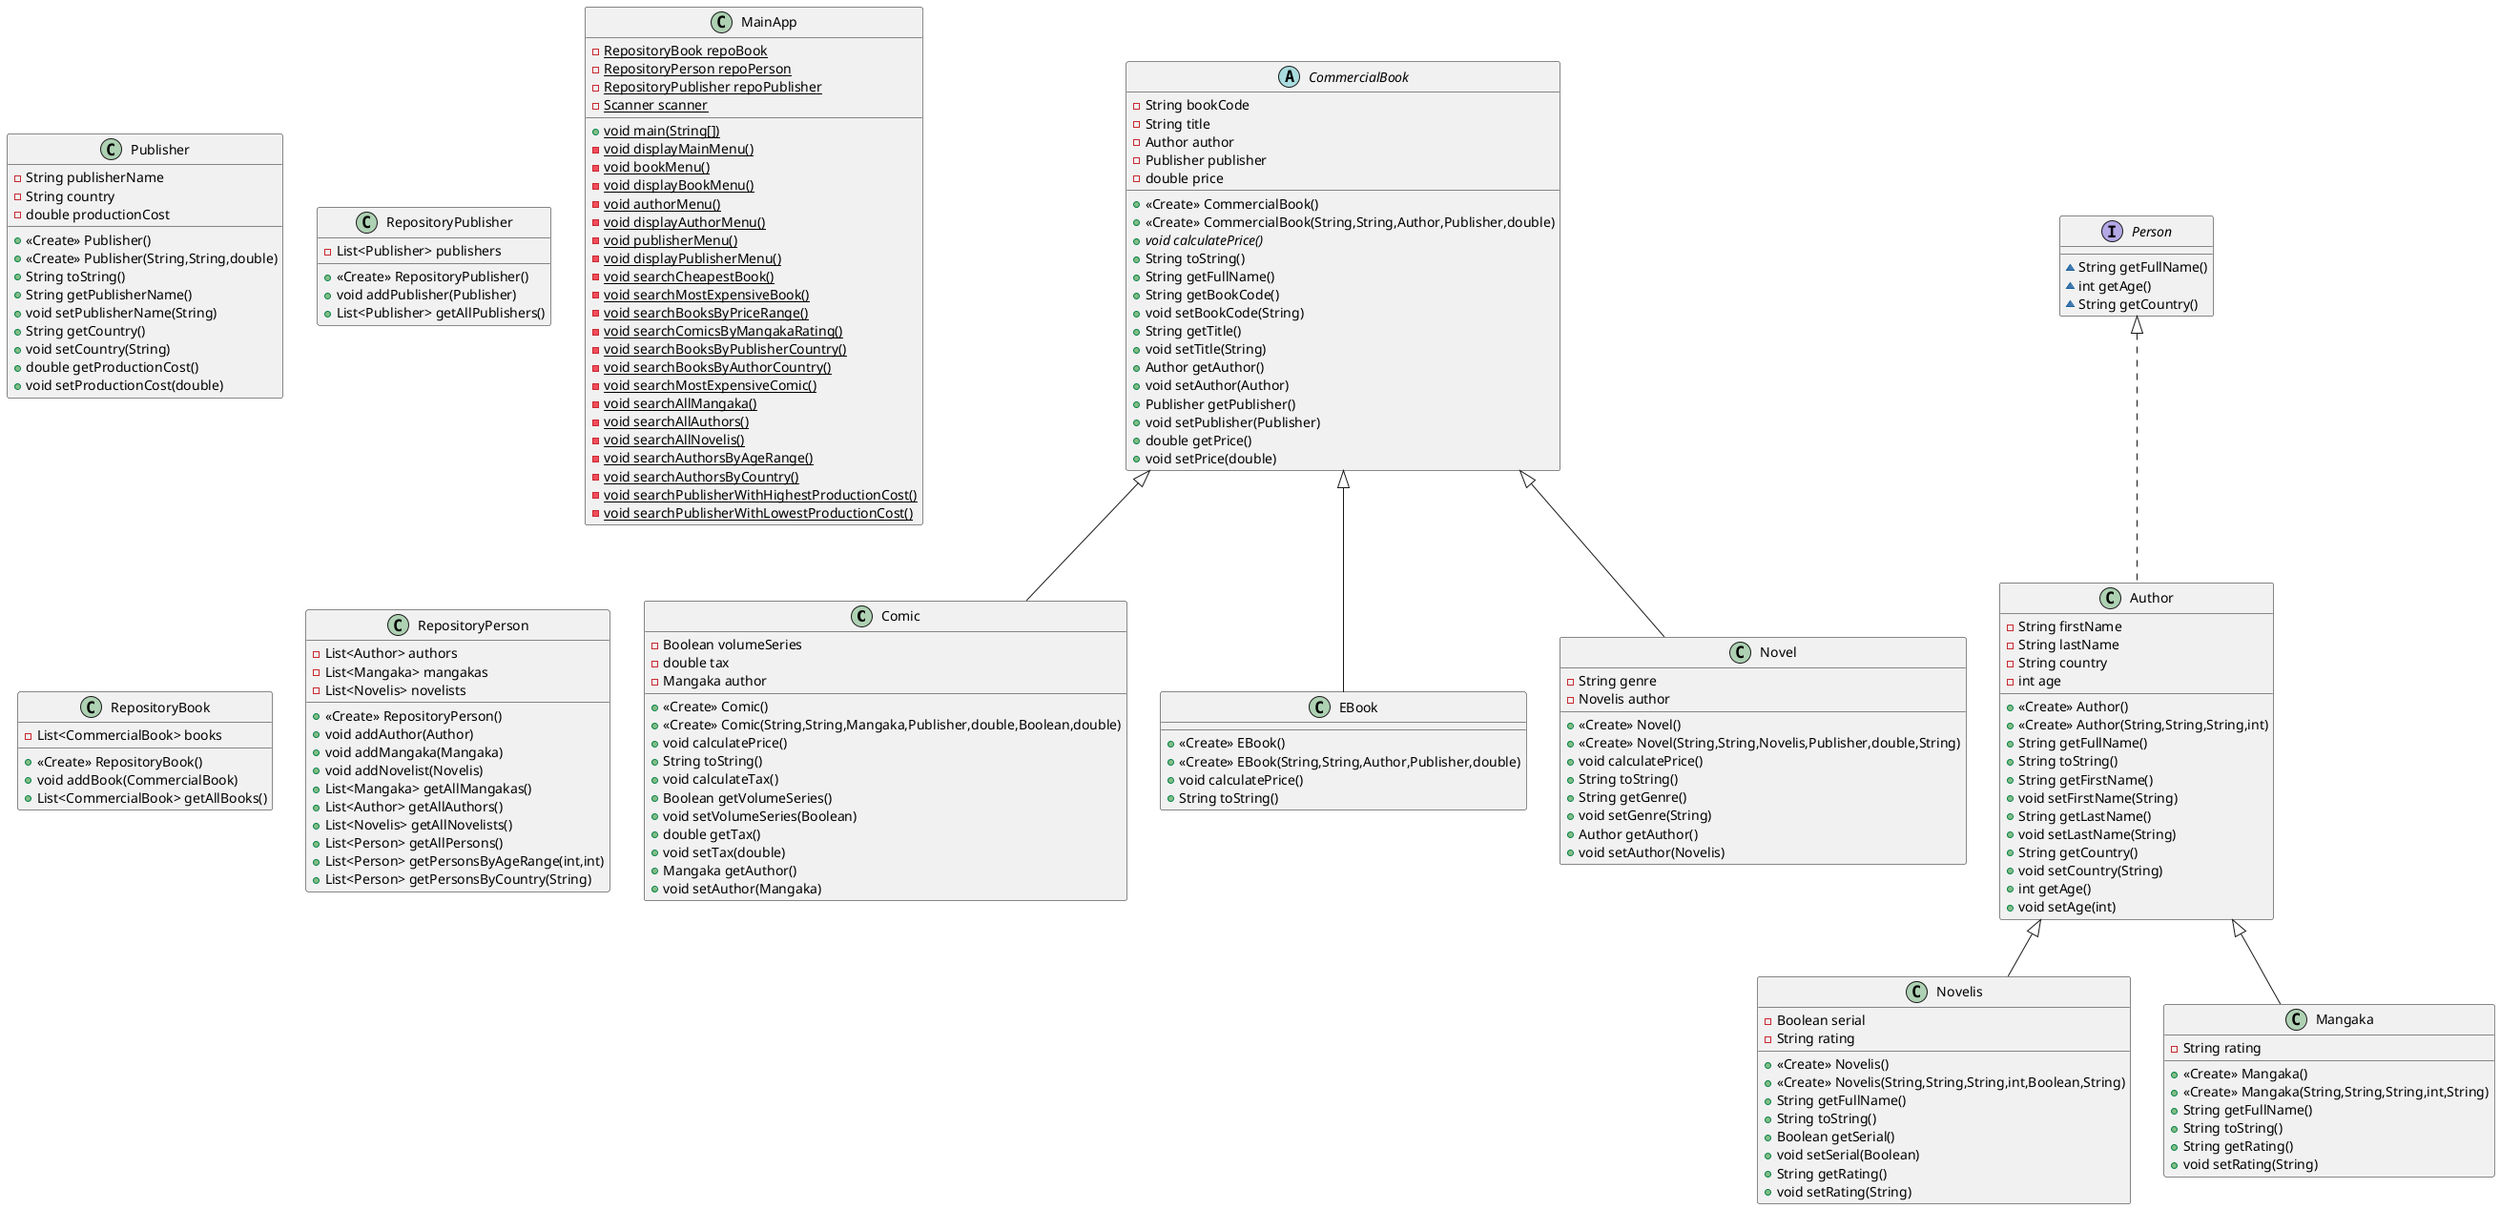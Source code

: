 @startuml
class Comic {
- Boolean volumeSeries
- double tax
- Mangaka author
+ <<Create>> Comic()
+ <<Create>> Comic(String,String,Mangaka,Publisher,double,Boolean,double)
+ void calculatePrice()
+ String toString()
+ void calculateTax()
+ Boolean getVolumeSeries()
+ void setVolumeSeries(Boolean)
+ double getTax()
+ void setTax(double)
+ Mangaka getAuthor()
+ void setAuthor(Mangaka)
}
class Publisher {
- String publisherName
- String country
- double productionCost
+ <<Create>> Publisher()
+ <<Create>> Publisher(String,String,double)
+ String toString()
+ String getPublisherName()
+ void setPublisherName(String)
+ String getCountry()
+ void setCountry(String)
+ double getProductionCost()
+ void setProductionCost(double)
}
class RepositoryPublisher {
- List<Publisher> publishers
+ <<Create>> RepositoryPublisher()
+ void addPublisher(Publisher)
+ List<Publisher> getAllPublishers()
}
class Novelis {
- Boolean serial
- String rating
+ <<Create>> Novelis()
+ <<Create>> Novelis(String,String,String,int,Boolean,String)
+ String getFullName()
+ String toString()
+ Boolean getSerial()
+ void setSerial(Boolean)
+ String getRating()
+ void setRating(String)
}
class EBook {
+ <<Create>> EBook()
+ <<Create>> EBook(String,String,Author,Publisher,double)
+ void calculatePrice()
+ String toString()
}
class Mangaka {
- String rating
+ <<Create>> Mangaka()
+ <<Create>> Mangaka(String,String,String,int,String)
+ String getFullName()
+ String toString()
+ String getRating()
+ void setRating(String)
}
abstract class CommercialBook {
- String bookCode
- String title
- Author author
- Publisher publisher
- double price
+ <<Create>> CommercialBook()
+ <<Create>> CommercialBook(String,String,Author,Publisher,double)
+ {abstract}void calculatePrice()
+ String toString()
+ String getFullName()
+ String getBookCode()
+ void setBookCode(String)
+ String getTitle()
+ void setTitle(String)
+ Author getAuthor()
+ void setAuthor(Author)
+ Publisher getPublisher()
+ void setPublisher(Publisher)
+ double getPrice()
+ void setPrice(double)
}
class MainApp {
- {static} RepositoryBook repoBook
- {static} RepositoryPerson repoPerson
- {static} RepositoryPublisher repoPublisher
- {static} Scanner scanner
+ {static} void main(String[])
- {static} void displayMainMenu()
- {static} void bookMenu()
- {static} void displayBookMenu()
- {static} void authorMenu()
- {static} void displayAuthorMenu()
- {static} void publisherMenu()
- {static} void displayPublisherMenu()
- {static} void searchCheapestBook()
- {static} void searchMostExpensiveBook()
- {static} void searchBooksByPriceRange()
- {static} void searchComicsByMangakaRating()
- {static} void searchBooksByPublisherCountry()
- {static} void searchBooksByAuthorCountry()
- {static} void searchMostExpensiveComic()
- {static} void searchAllMangaka()
- {static} void searchAllAuthors()
- {static} void searchAllNovelis()
- {static} void searchAuthorsByAgeRange()
- {static} void searchAuthorsByCountry()
- {static} void searchPublisherWithHighestProductionCost()
- {static} void searchPublisherWithLowestProductionCost()
}
class RepositoryBook {
- List<CommercialBook> books
+ <<Create>> RepositoryBook()
+ void addBook(CommercialBook)
+ List<CommercialBook> getAllBooks()
}
class Novel {
- String genre
- Novelis author
+ <<Create>> Novel()
+ <<Create>> Novel(String,String,Novelis,Publisher,double,String)
+ void calculatePrice()
+ String toString()
+ String getGenre()
+ void setGenre(String)
+ Author getAuthor()
+ void setAuthor(Novelis)
}
interface Person {
~ String getFullName()
~ int getAge()
~ String getCountry()
}
class Author {
- String firstName
- String lastName
- String country
- int age
+ <<Create>> Author()
+ <<Create>> Author(String,String,String,int)
+ String getFullName()
+ String toString()
+ String getFirstName()
+ void setFirstName(String)
+ String getLastName()
+ void setLastName(String)
+ String getCountry()
+ void setCountry(String)
+ int getAge()
+ void setAge(int)
}
class RepositoryPerson {
- List<Author> authors
- List<Mangaka> mangakas
- List<Novelis> novelists
+ <<Create>> RepositoryPerson()
+ void addAuthor(Author)
+ void addMangaka(Mangaka)
+ void addNovelist(Novelis)
+ List<Mangaka> getAllMangakas()
+ List<Author> getAllAuthors()
+ List<Novelis> getAllNovelists()
+ List<Person> getAllPersons()
+ List<Person> getPersonsByAgeRange(int,int)
+ List<Person> getPersonsByCountry(String)
}


CommercialBook <|-- Comic
Author <|-- Novelis
CommercialBook <|-- EBook
Author <|-- Mangaka
CommercialBook <|-- Novel
Person <|.. Author
@enduml